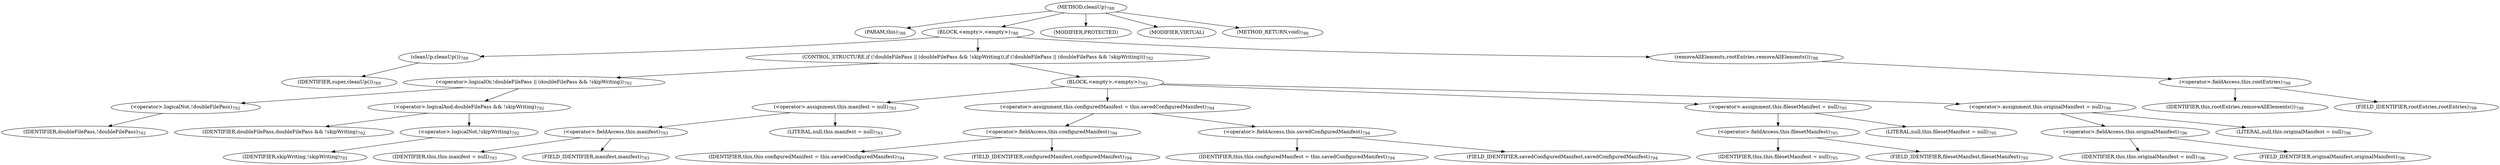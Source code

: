 digraph "cleanUp" {  
"1636" [label = <(METHOD,cleanUp)<SUB>788</SUB>> ]
"1637" [label = <(PARAM,this)<SUB>788</SUB>> ]
"1638" [label = <(BLOCK,&lt;empty&gt;,&lt;empty&gt;)<SUB>788</SUB>> ]
"1639" [label = <(cleanUp,cleanUp())<SUB>789</SUB>> ]
"1640" [label = <(IDENTIFIER,super,cleanUp())<SUB>789</SUB>> ]
"1641" [label = <(CONTROL_STRUCTURE,if (!doubleFilePass || (doubleFilePass &amp;&amp; !skipWriting)),if (!doubleFilePass || (doubleFilePass &amp;&amp; !skipWriting)))<SUB>792</SUB>> ]
"1642" [label = <(&lt;operator&gt;.logicalOr,!doubleFilePass || (doubleFilePass &amp;&amp; !skipWriting))<SUB>792</SUB>> ]
"1643" [label = <(&lt;operator&gt;.logicalNot,!doubleFilePass)<SUB>792</SUB>> ]
"1644" [label = <(IDENTIFIER,doubleFilePass,!doubleFilePass)<SUB>792</SUB>> ]
"1645" [label = <(&lt;operator&gt;.logicalAnd,doubleFilePass &amp;&amp; !skipWriting)<SUB>792</SUB>> ]
"1646" [label = <(IDENTIFIER,doubleFilePass,doubleFilePass &amp;&amp; !skipWriting)<SUB>792</SUB>> ]
"1647" [label = <(&lt;operator&gt;.logicalNot,!skipWriting)<SUB>792</SUB>> ]
"1648" [label = <(IDENTIFIER,skipWriting,!skipWriting)<SUB>792</SUB>> ]
"1649" [label = <(BLOCK,&lt;empty&gt;,&lt;empty&gt;)<SUB>792</SUB>> ]
"1650" [label = <(&lt;operator&gt;.assignment,this.manifest = null)<SUB>793</SUB>> ]
"1651" [label = <(&lt;operator&gt;.fieldAccess,this.manifest)<SUB>793</SUB>> ]
"1652" [label = <(IDENTIFIER,this,this.manifest = null)<SUB>793</SUB>> ]
"1653" [label = <(FIELD_IDENTIFIER,manifest,manifest)<SUB>793</SUB>> ]
"1654" [label = <(LITERAL,null,this.manifest = null)<SUB>793</SUB>> ]
"1655" [label = <(&lt;operator&gt;.assignment,this.configuredManifest = this.savedConfiguredManifest)<SUB>794</SUB>> ]
"1656" [label = <(&lt;operator&gt;.fieldAccess,this.configuredManifest)<SUB>794</SUB>> ]
"1657" [label = <(IDENTIFIER,this,this.configuredManifest = this.savedConfiguredManifest)<SUB>794</SUB>> ]
"1658" [label = <(FIELD_IDENTIFIER,configuredManifest,configuredManifest)<SUB>794</SUB>> ]
"1659" [label = <(&lt;operator&gt;.fieldAccess,this.savedConfiguredManifest)<SUB>794</SUB>> ]
"1660" [label = <(IDENTIFIER,this,this.configuredManifest = this.savedConfiguredManifest)<SUB>794</SUB>> ]
"1661" [label = <(FIELD_IDENTIFIER,savedConfiguredManifest,savedConfiguredManifest)<SUB>794</SUB>> ]
"1662" [label = <(&lt;operator&gt;.assignment,this.filesetManifest = null)<SUB>795</SUB>> ]
"1663" [label = <(&lt;operator&gt;.fieldAccess,this.filesetManifest)<SUB>795</SUB>> ]
"1664" [label = <(IDENTIFIER,this,this.filesetManifest = null)<SUB>795</SUB>> ]
"1665" [label = <(FIELD_IDENTIFIER,filesetManifest,filesetManifest)<SUB>795</SUB>> ]
"1666" [label = <(LITERAL,null,this.filesetManifest = null)<SUB>795</SUB>> ]
"1667" [label = <(&lt;operator&gt;.assignment,this.originalManifest = null)<SUB>796</SUB>> ]
"1668" [label = <(&lt;operator&gt;.fieldAccess,this.originalManifest)<SUB>796</SUB>> ]
"1669" [label = <(IDENTIFIER,this,this.originalManifest = null)<SUB>796</SUB>> ]
"1670" [label = <(FIELD_IDENTIFIER,originalManifest,originalManifest)<SUB>796</SUB>> ]
"1671" [label = <(LITERAL,null,this.originalManifest = null)<SUB>796</SUB>> ]
"1672" [label = <(removeAllElements,rootEntries.removeAllElements())<SUB>798</SUB>> ]
"1673" [label = <(&lt;operator&gt;.fieldAccess,this.rootEntries)<SUB>798</SUB>> ]
"1674" [label = <(IDENTIFIER,this,rootEntries.removeAllElements())<SUB>798</SUB>> ]
"1675" [label = <(FIELD_IDENTIFIER,rootEntries,rootEntries)<SUB>798</SUB>> ]
"1676" [label = <(MODIFIER,PROTECTED)> ]
"1677" [label = <(MODIFIER,VIRTUAL)> ]
"1678" [label = <(METHOD_RETURN,void)<SUB>788</SUB>> ]
  "1636" -> "1637" 
  "1636" -> "1638" 
  "1636" -> "1676" 
  "1636" -> "1677" 
  "1636" -> "1678" 
  "1638" -> "1639" 
  "1638" -> "1641" 
  "1638" -> "1672" 
  "1639" -> "1640" 
  "1641" -> "1642" 
  "1641" -> "1649" 
  "1642" -> "1643" 
  "1642" -> "1645" 
  "1643" -> "1644" 
  "1645" -> "1646" 
  "1645" -> "1647" 
  "1647" -> "1648" 
  "1649" -> "1650" 
  "1649" -> "1655" 
  "1649" -> "1662" 
  "1649" -> "1667" 
  "1650" -> "1651" 
  "1650" -> "1654" 
  "1651" -> "1652" 
  "1651" -> "1653" 
  "1655" -> "1656" 
  "1655" -> "1659" 
  "1656" -> "1657" 
  "1656" -> "1658" 
  "1659" -> "1660" 
  "1659" -> "1661" 
  "1662" -> "1663" 
  "1662" -> "1666" 
  "1663" -> "1664" 
  "1663" -> "1665" 
  "1667" -> "1668" 
  "1667" -> "1671" 
  "1668" -> "1669" 
  "1668" -> "1670" 
  "1672" -> "1673" 
  "1673" -> "1674" 
  "1673" -> "1675" 
}
